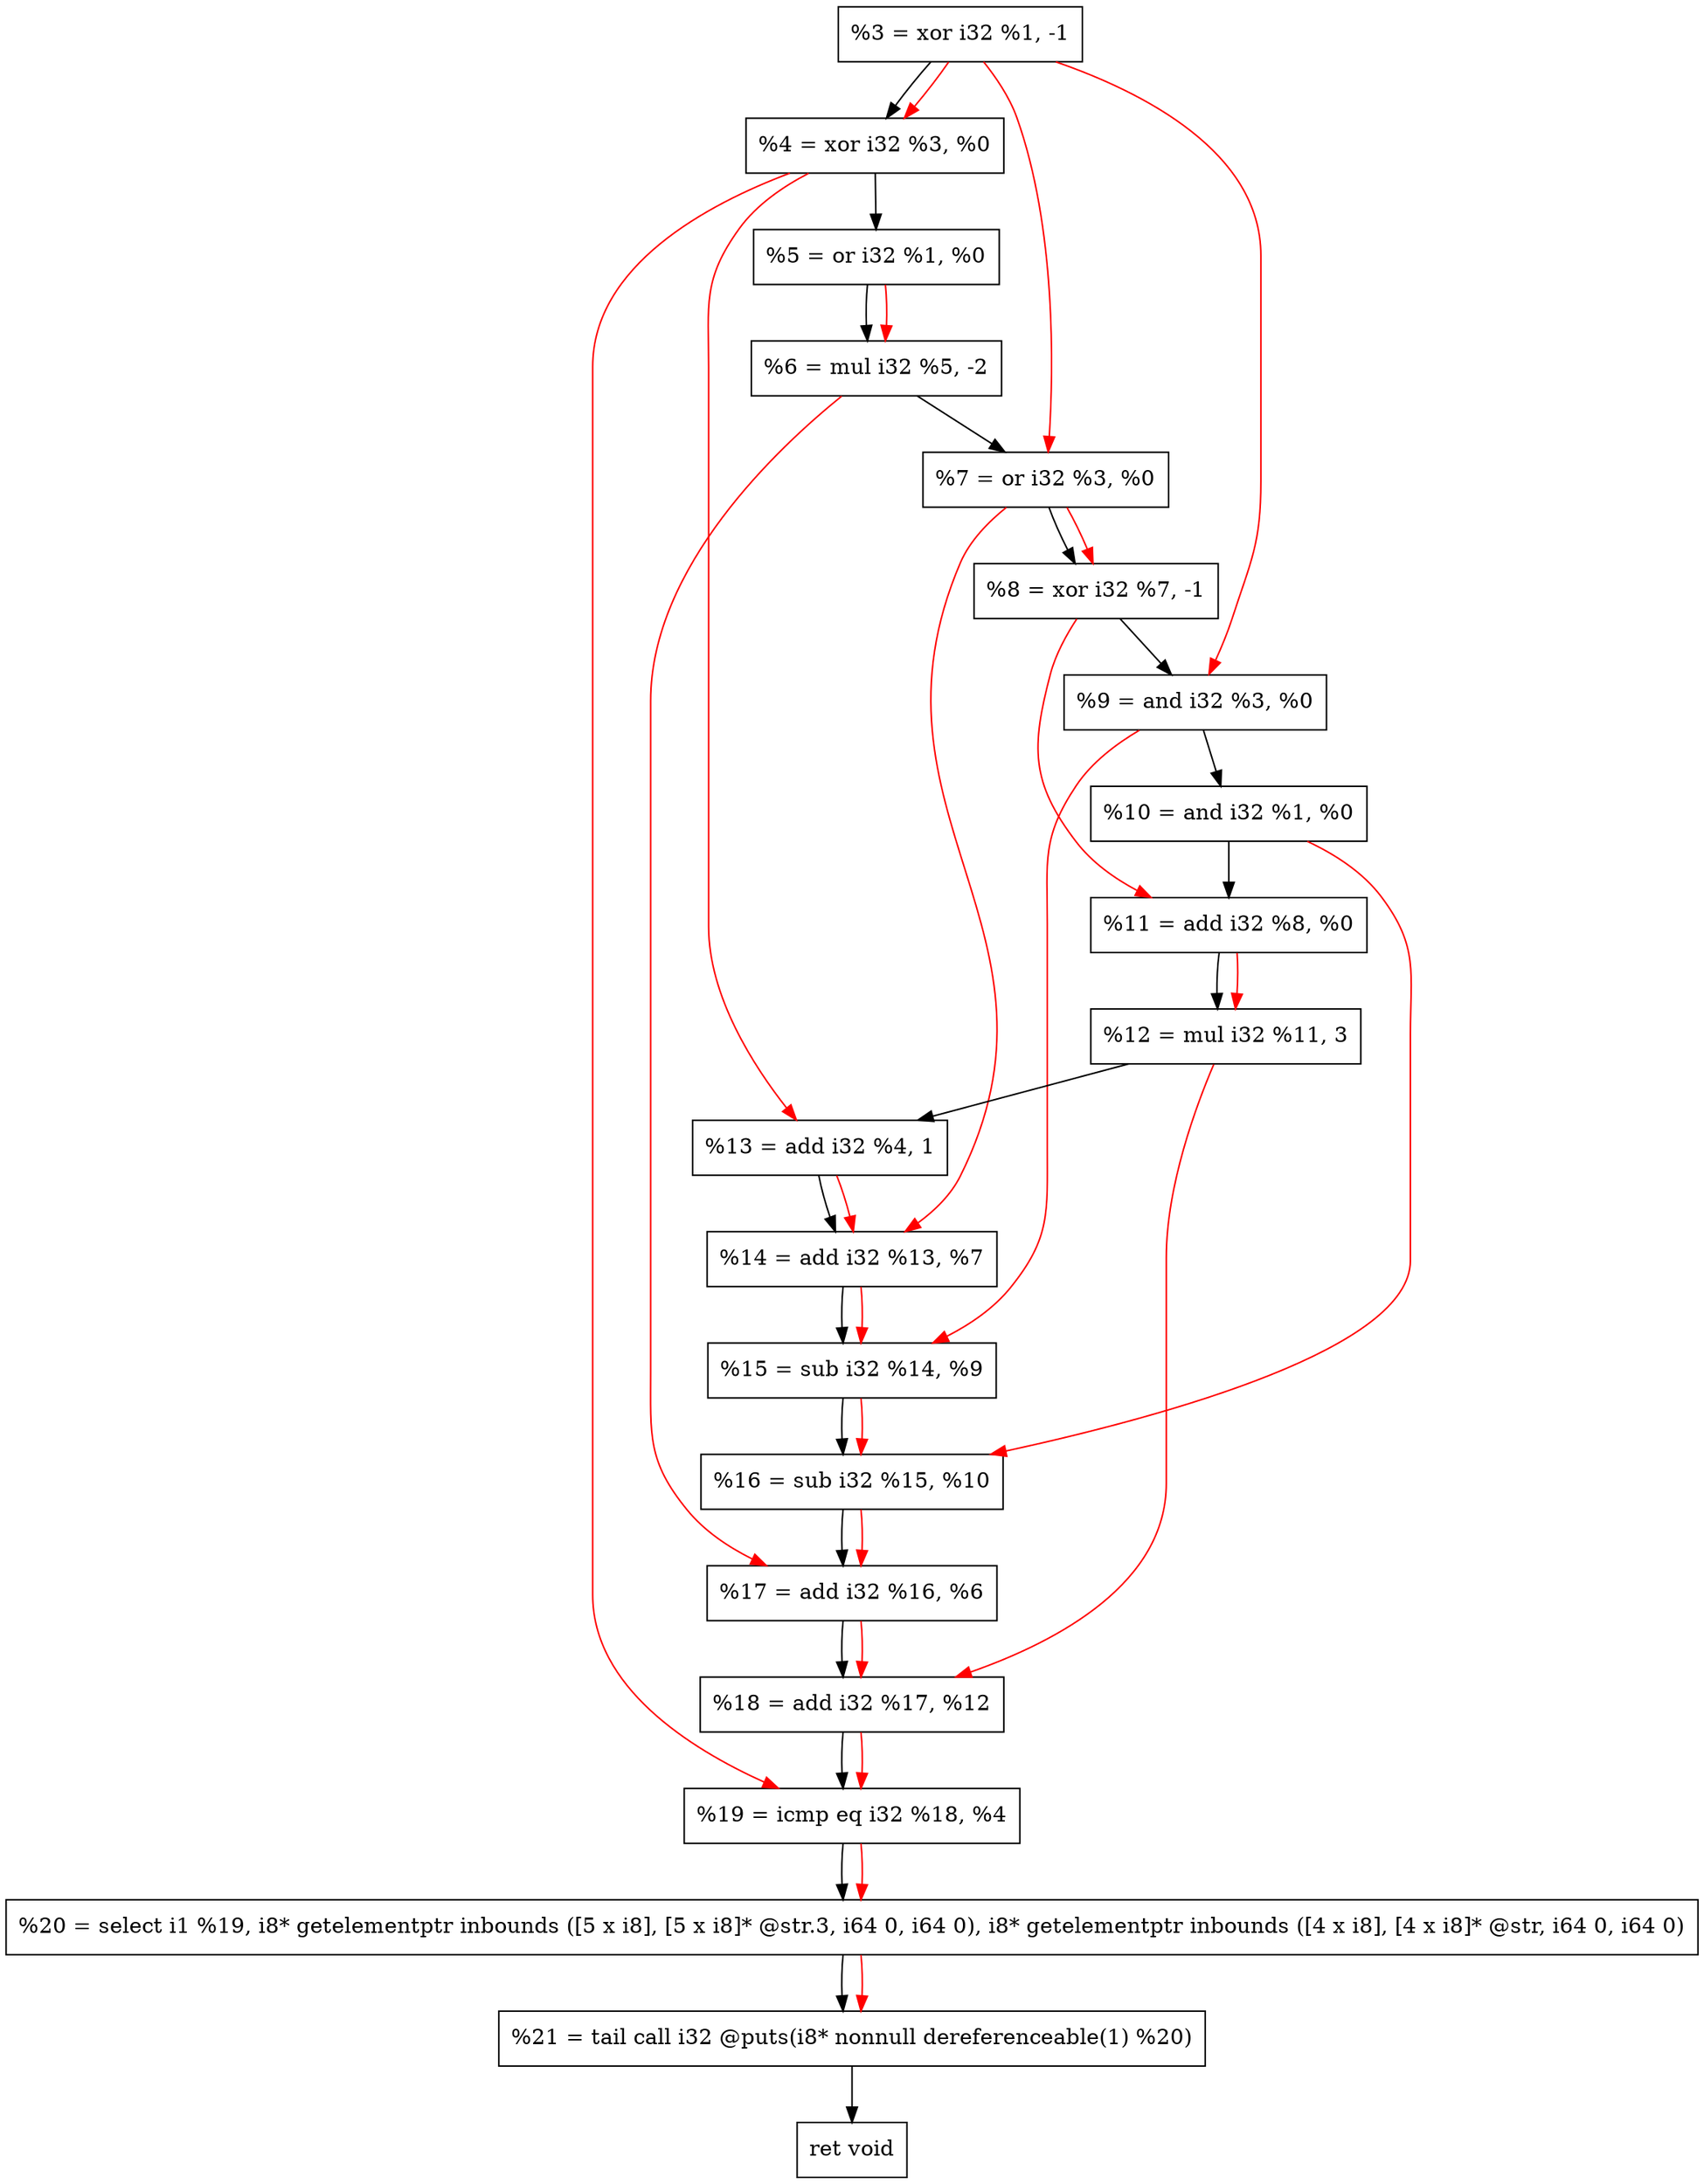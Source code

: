 digraph "DFG for'crackme' function" {
	Node0x12fda30[shape=record, label="  %3 = xor i32 %1, -1"];
	Node0x12fdaa0[shape=record, label="  %4 = xor i32 %3, %0"];
	Node0x12fdb60[shape=record, label="  %5 = or i32 %1, %0"];
	Node0x12fdbd0[shape=record, label="  %6 = mul i32 %5, -2"];
	Node0x12fdc40[shape=record, label="  %7 = or i32 %3, %0"];
	Node0x12fdcb0[shape=record, label="  %8 = xor i32 %7, -1"];
	Node0x12fdd20[shape=record, label="  %9 = and i32 %3, %0"];
	Node0x12fdd90[shape=record, label="  %10 = and i32 %1, %0"];
	Node0x12fde00[shape=record, label="  %11 = add i32 %8, %0"];
	Node0x12fdea0[shape=record, label="  %12 = mul i32 %11, 3"];
	Node0x12fdf40[shape=record, label="  %13 = add i32 %4, 1"];
	Node0x12fdfb0[shape=record, label="  %14 = add i32 %13, %7"];
	Node0x12fe020[shape=record, label="  %15 = sub i32 %14, %9"];
	Node0x12fe090[shape=record, label="  %16 = sub i32 %15, %10"];
	Node0x12fe100[shape=record, label="  %17 = add i32 %16, %6"];
	Node0x12fe170[shape=record, label="  %18 = add i32 %17, %12"];
	Node0x12fe1e0[shape=record, label="  %19 = icmp eq i32 %18, %4"];
	Node0x129e268[shape=record, label="  %20 = select i1 %19, i8* getelementptr inbounds ([5 x i8], [5 x i8]* @str.3, i64 0, i64 0), i8* getelementptr inbounds ([4 x i8], [4 x i8]* @str, i64 0, i64 0)"];
	Node0x12fe680[shape=record, label="  %21 = tail call i32 @puts(i8* nonnull dereferenceable(1) %20)"];
	Node0x12fe6d0[shape=record, label="  ret void"];
	Node0x12fda30 -> Node0x12fdaa0;
	Node0x12fdaa0 -> Node0x12fdb60;
	Node0x12fdb60 -> Node0x12fdbd0;
	Node0x12fdbd0 -> Node0x12fdc40;
	Node0x12fdc40 -> Node0x12fdcb0;
	Node0x12fdcb0 -> Node0x12fdd20;
	Node0x12fdd20 -> Node0x12fdd90;
	Node0x12fdd90 -> Node0x12fde00;
	Node0x12fde00 -> Node0x12fdea0;
	Node0x12fdea0 -> Node0x12fdf40;
	Node0x12fdf40 -> Node0x12fdfb0;
	Node0x12fdfb0 -> Node0x12fe020;
	Node0x12fe020 -> Node0x12fe090;
	Node0x12fe090 -> Node0x12fe100;
	Node0x12fe100 -> Node0x12fe170;
	Node0x12fe170 -> Node0x12fe1e0;
	Node0x12fe1e0 -> Node0x129e268;
	Node0x129e268 -> Node0x12fe680;
	Node0x12fe680 -> Node0x12fe6d0;
edge [color=red]
	Node0x12fda30 -> Node0x12fdaa0;
	Node0x12fdb60 -> Node0x12fdbd0;
	Node0x12fda30 -> Node0x12fdc40;
	Node0x12fdc40 -> Node0x12fdcb0;
	Node0x12fda30 -> Node0x12fdd20;
	Node0x12fdcb0 -> Node0x12fde00;
	Node0x12fde00 -> Node0x12fdea0;
	Node0x12fdaa0 -> Node0x12fdf40;
	Node0x12fdf40 -> Node0x12fdfb0;
	Node0x12fdc40 -> Node0x12fdfb0;
	Node0x12fdfb0 -> Node0x12fe020;
	Node0x12fdd20 -> Node0x12fe020;
	Node0x12fe020 -> Node0x12fe090;
	Node0x12fdd90 -> Node0x12fe090;
	Node0x12fe090 -> Node0x12fe100;
	Node0x12fdbd0 -> Node0x12fe100;
	Node0x12fe100 -> Node0x12fe170;
	Node0x12fdea0 -> Node0x12fe170;
	Node0x12fe170 -> Node0x12fe1e0;
	Node0x12fdaa0 -> Node0x12fe1e0;
	Node0x12fe1e0 -> Node0x129e268;
	Node0x129e268 -> Node0x12fe680;
}
